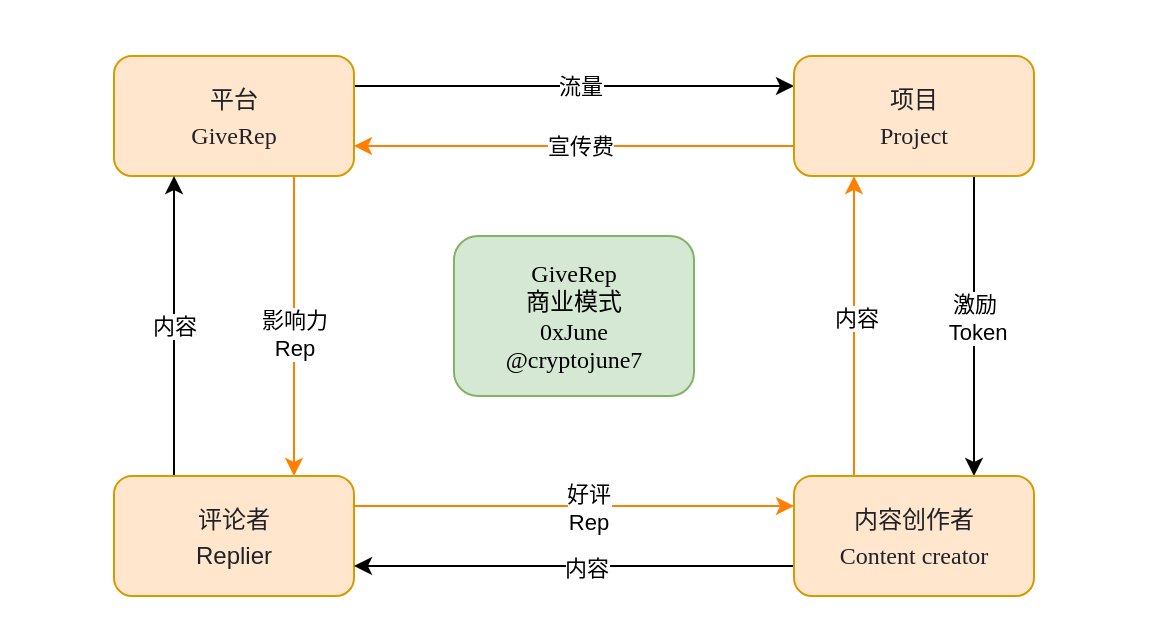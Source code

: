 <mxfile version="25.0.2">
  <diagram name="Page-1" id="Te1hTxMnWlRi8md5J_Q-">
    <mxGraphModel dx="1501" dy="642" grid="1" gridSize="10" guides="1" tooltips="1" connect="1" arrows="1" fold="1" page="1" pageScale="1" pageWidth="850" pageHeight="1100" math="0" shadow="0">
      <root>
        <mxCell id="0" />
        <mxCell id="1" parent="0" />
        <mxCell id="LuBBkunflRXjaZIQjFeH-22" value="" style="rounded=0;whiteSpace=wrap;html=1;strokeColor=none;" parent="1" vertex="1">
          <mxGeometry x="-16.25" y="122.5" width="572.5" height="315" as="geometry" />
        </mxCell>
        <mxCell id="LuBBkunflRXjaZIQjFeH-6" style="edgeStyle=orthogonalEdgeStyle;rounded=0;orthogonalLoop=1;jettySize=auto;html=1;exitX=1;exitY=0.25;exitDx=0;exitDy=0;entryX=0;entryY=0.25;entryDx=0;entryDy=0;" parent="1" source="LuBBkunflRXjaZIQjFeH-2" target="LuBBkunflRXjaZIQjFeH-3" edge="1">
          <mxGeometry relative="1" as="geometry" />
        </mxCell>
        <mxCell id="LuBBkunflRXjaZIQjFeH-7" value="流量" style="edgeLabel;html=1;align=center;verticalAlign=middle;resizable=0;points=[];" parent="LuBBkunflRXjaZIQjFeH-6" vertex="1" connectable="0">
          <mxGeometry x="-0.013" y="2" relative="1" as="geometry">
            <mxPoint x="4" y="2" as="offset" />
          </mxGeometry>
        </mxCell>
        <mxCell id="LuBBkunflRXjaZIQjFeH-23" value="&lt;div&gt;影响力&lt;/div&gt;Rep" style="edgeStyle=orthogonalEdgeStyle;rounded=0;orthogonalLoop=1;jettySize=auto;html=1;exitX=0.75;exitY=1;exitDx=0;exitDy=0;entryX=0.75;entryY=0;entryDx=0;entryDy=0;strokeColor=#FF8000;" parent="1" source="LuBBkunflRXjaZIQjFeH-2" target="LuBBkunflRXjaZIQjFeH-4" edge="1">
          <mxGeometry x="0.053" relative="1" as="geometry">
            <mxPoint as="offset" />
          </mxGeometry>
        </mxCell>
        <mxCell id="LuBBkunflRXjaZIQjFeH-2" value="&lt;div style=&quot;color: rgb(31, 35, 41); line-height: 50%;&quot;&gt;&lt;p&gt;&lt;font face=&quot;Comic Sans MS&quot;&gt;平台&lt;/font&gt;&lt;/p&gt;&lt;p&gt;&lt;span style=&quot;background-color: initial;&quot;&gt;&lt;font face=&quot;Comic Sans MS&quot;&gt;GiveRep&lt;/font&gt;&lt;/span&gt;&lt;/p&gt;&lt;/div&gt;&lt;span style=&quot;white-space-collapse: preserve;&quot;&gt;&lt;/span&gt;" style="rounded=1;whiteSpace=wrap;html=1;fillColor=#ffe6cc;strokeColor=#d79b00;labelPosition=center;verticalLabelPosition=middle;align=center;verticalAlign=middle;fontSize=12;" parent="1" vertex="1">
          <mxGeometry x="40" y="150" width="120" height="60" as="geometry" />
        </mxCell>
        <mxCell id="LuBBkunflRXjaZIQjFeH-8" style="edgeStyle=orthogonalEdgeStyle;rounded=0;orthogonalLoop=1;jettySize=auto;html=1;exitX=0;exitY=0.75;exitDx=0;exitDy=0;entryX=1;entryY=0.75;entryDx=0;entryDy=0;strokeColor=#FF8000;" parent="1" source="LuBBkunflRXjaZIQjFeH-3" target="LuBBkunflRXjaZIQjFeH-2" edge="1">
          <mxGeometry relative="1" as="geometry" />
        </mxCell>
        <mxCell id="LuBBkunflRXjaZIQjFeH-9" value="宣传费" style="edgeLabel;html=1;align=center;verticalAlign=middle;resizable=0;points=[];" parent="LuBBkunflRXjaZIQjFeH-8" vertex="1" connectable="0">
          <mxGeometry x="-0.023" relative="1" as="geometry">
            <mxPoint as="offset" />
          </mxGeometry>
        </mxCell>
        <mxCell id="LuBBkunflRXjaZIQjFeH-10" style="edgeStyle=orthogonalEdgeStyle;rounded=0;orthogonalLoop=1;jettySize=auto;html=1;exitX=0.75;exitY=1;exitDx=0;exitDy=0;entryX=0.75;entryY=0;entryDx=0;entryDy=0;" parent="1" source="LuBBkunflRXjaZIQjFeH-3" target="LuBBkunflRXjaZIQjFeH-5" edge="1">
          <mxGeometry relative="1" as="geometry" />
        </mxCell>
        <mxCell id="LuBBkunflRXjaZIQjFeH-13" value="&lt;div&gt;激励&lt;/div&gt;&amp;nbsp;Token" style="edgeLabel;html=1;align=center;verticalAlign=middle;resizable=0;points=[];" parent="LuBBkunflRXjaZIQjFeH-10" vertex="1" connectable="0">
          <mxGeometry x="-0.052" y="2" relative="1" as="geometry">
            <mxPoint x="-2" as="offset" />
          </mxGeometry>
        </mxCell>
        <mxCell id="LuBBkunflRXjaZIQjFeH-3" value="&lt;div style=&quot;color: rgb(31, 35, 41); line-height: 50%;&quot;&gt;&lt;p&gt;&lt;font face=&quot;Comic Sans MS&quot;&gt;项目&lt;/font&gt;&lt;/p&gt;&lt;p&gt;&lt;font face=&quot;Comic Sans MS&quot;&gt;Project&lt;/font&gt;&lt;/p&gt;&lt;/div&gt;&lt;span style=&quot;white-space-collapse: preserve;&quot;&gt;&lt;/span&gt;" style="rounded=1;whiteSpace=wrap;html=1;fillColor=#ffe6cc;strokeColor=#d79b00;labelPosition=center;verticalLabelPosition=middle;align=center;verticalAlign=middle;flipV=0;flipH=1;fontSize=12;" parent="1" vertex="1">
          <mxGeometry x="380" y="150" width="120" height="60" as="geometry" />
        </mxCell>
        <mxCell id="LuBBkunflRXjaZIQjFeH-15" style="edgeStyle=orthogonalEdgeStyle;rounded=0;orthogonalLoop=1;jettySize=auto;html=1;exitX=1;exitY=0.25;exitDx=0;exitDy=0;entryX=0;entryY=0.25;entryDx=0;entryDy=0;strokeColor=#FF8000;" parent="1" source="LuBBkunflRXjaZIQjFeH-4" target="LuBBkunflRXjaZIQjFeH-5" edge="1">
          <mxGeometry relative="1" as="geometry" />
        </mxCell>
        <mxCell id="LuBBkunflRXjaZIQjFeH-17" value="好评&lt;div&gt;Rep&lt;/div&gt;" style="edgeLabel;html=1;align=center;verticalAlign=middle;resizable=0;points=[];" parent="LuBBkunflRXjaZIQjFeH-15" vertex="1" connectable="0">
          <mxGeometry x="0.059" y="-1" relative="1" as="geometry">
            <mxPoint as="offset" />
          </mxGeometry>
        </mxCell>
        <mxCell id="LuBBkunflRXjaZIQjFeH-18" style="edgeStyle=orthogonalEdgeStyle;rounded=0;orthogonalLoop=1;jettySize=auto;html=1;exitX=0.25;exitY=0;exitDx=0;exitDy=0;entryX=0.25;entryY=1;entryDx=0;entryDy=0;" parent="1" source="LuBBkunflRXjaZIQjFeH-4" target="LuBBkunflRXjaZIQjFeH-2" edge="1">
          <mxGeometry relative="1" as="geometry" />
        </mxCell>
        <mxCell id="LuBBkunflRXjaZIQjFeH-21" value="内容" style="edgeLabel;html=1;align=center;verticalAlign=middle;resizable=0;points=[];" parent="LuBBkunflRXjaZIQjFeH-18" vertex="1" connectable="0">
          <mxGeometry x="0.007" relative="1" as="geometry">
            <mxPoint as="offset" />
          </mxGeometry>
        </mxCell>
        <mxCell id="LuBBkunflRXjaZIQjFeH-4" value="&lt;div style=&quot;color: rgb(31, 35, 41); line-height: 50%;&quot;&gt;&lt;p&gt;&lt;span style=&quot;font-family: &amp;quot;Comic Sans MS&amp;quot;; background-color: initial;&quot;&gt;评论者&lt;/span&gt;&lt;br&gt;&lt;/p&gt;&lt;p&gt;Replier&lt;br&gt;&lt;/p&gt;&lt;/div&gt;&lt;span style=&quot;white-space-collapse: preserve;&quot;&gt;&lt;/span&gt;" style="rounded=1;whiteSpace=wrap;html=1;fillColor=#ffe6cc;strokeColor=#d79b00;labelPosition=center;verticalLabelPosition=middle;align=center;verticalAlign=middle;flipV=0;flipH=1;fontSize=12;" parent="1" vertex="1">
          <mxGeometry x="40" y="360" width="120" height="60" as="geometry" />
        </mxCell>
        <mxCell id="LuBBkunflRXjaZIQjFeH-11" style="edgeStyle=orthogonalEdgeStyle;rounded=0;orthogonalLoop=1;jettySize=auto;html=1;exitX=0.25;exitY=0;exitDx=0;exitDy=0;entryX=0.25;entryY=1;entryDx=0;entryDy=0;strokeColor=#FF8000;" parent="1" source="LuBBkunflRXjaZIQjFeH-5" target="LuBBkunflRXjaZIQjFeH-3" edge="1">
          <mxGeometry relative="1" as="geometry">
            <mxPoint x="410" y="230" as="targetPoint" />
          </mxGeometry>
        </mxCell>
        <mxCell id="LuBBkunflRXjaZIQjFeH-12" value="内容" style="edgeLabel;html=1;align=center;verticalAlign=middle;resizable=0;points=[];" parent="LuBBkunflRXjaZIQjFeH-11" vertex="1" connectable="0">
          <mxGeometry x="0.052" y="-1" relative="1" as="geometry">
            <mxPoint as="offset" />
          </mxGeometry>
        </mxCell>
        <mxCell id="LuBBkunflRXjaZIQjFeH-14" style="edgeStyle=orthogonalEdgeStyle;rounded=0;orthogonalLoop=1;jettySize=auto;html=1;exitX=0;exitY=0.75;exitDx=0;exitDy=0;entryX=1;entryY=0.75;entryDx=0;entryDy=0;" parent="1" source="LuBBkunflRXjaZIQjFeH-5" target="LuBBkunflRXjaZIQjFeH-4" edge="1">
          <mxGeometry relative="1" as="geometry" />
        </mxCell>
        <mxCell id="LuBBkunflRXjaZIQjFeH-16" value="内容" style="edgeLabel;html=1;align=center;verticalAlign=middle;resizable=0;points=[];" parent="LuBBkunflRXjaZIQjFeH-14" vertex="1" connectable="0">
          <mxGeometry x="-0.089" y="1" relative="1" as="geometry">
            <mxPoint x="-4" as="offset" />
          </mxGeometry>
        </mxCell>
        <mxCell id="LuBBkunflRXjaZIQjFeH-5" value="&lt;div style=&quot;color: rgb(31, 35, 41); line-height: 50%;&quot;&gt;&lt;p&gt;&lt;span style=&quot;white-space:pre-wrap;&quot;&gt;&lt;/span&gt;&lt;/p&gt;&lt;div style=&quot;font-weight: normal; color: rgb(31, 35, 41);&quot;&gt;&lt;p&gt;内容创作者&lt;/p&gt;&lt;p&gt;Content creator&lt;/p&gt;&lt;/div&gt;&lt;/div&gt;&lt;span style=&quot;white-space-collapse: preserve;&quot;&gt;&lt;/span&gt;" style="rounded=1;whiteSpace=wrap;html=1;fillColor=#ffe6cc;strokeColor=#d79b00;labelPosition=center;verticalLabelPosition=middle;align=center;verticalAlign=middle;fontFamily=Comic Sans MS;flipV=0;flipH=1;fontSize=12;" parent="1" vertex="1">
          <mxGeometry x="380" y="360" width="120" height="60" as="geometry" />
        </mxCell>
        <mxCell id="82o41AyDNfYQv8nLz2z--1" value="GiveRep&lt;div&gt;商业模式&lt;/div&gt;&lt;div&gt;0xJune&lt;/div&gt;&lt;div&gt;@cryptojune7&lt;/div&gt;" style="rounded=1;whiteSpace=wrap;html=1;fillColor=#d5e8d4;strokeColor=#82b366;fontFamily=Comic Sans MS;" vertex="1" parent="1">
          <mxGeometry x="210" y="240" width="120" height="80" as="geometry" />
        </mxCell>
      </root>
    </mxGraphModel>
  </diagram>
</mxfile>
